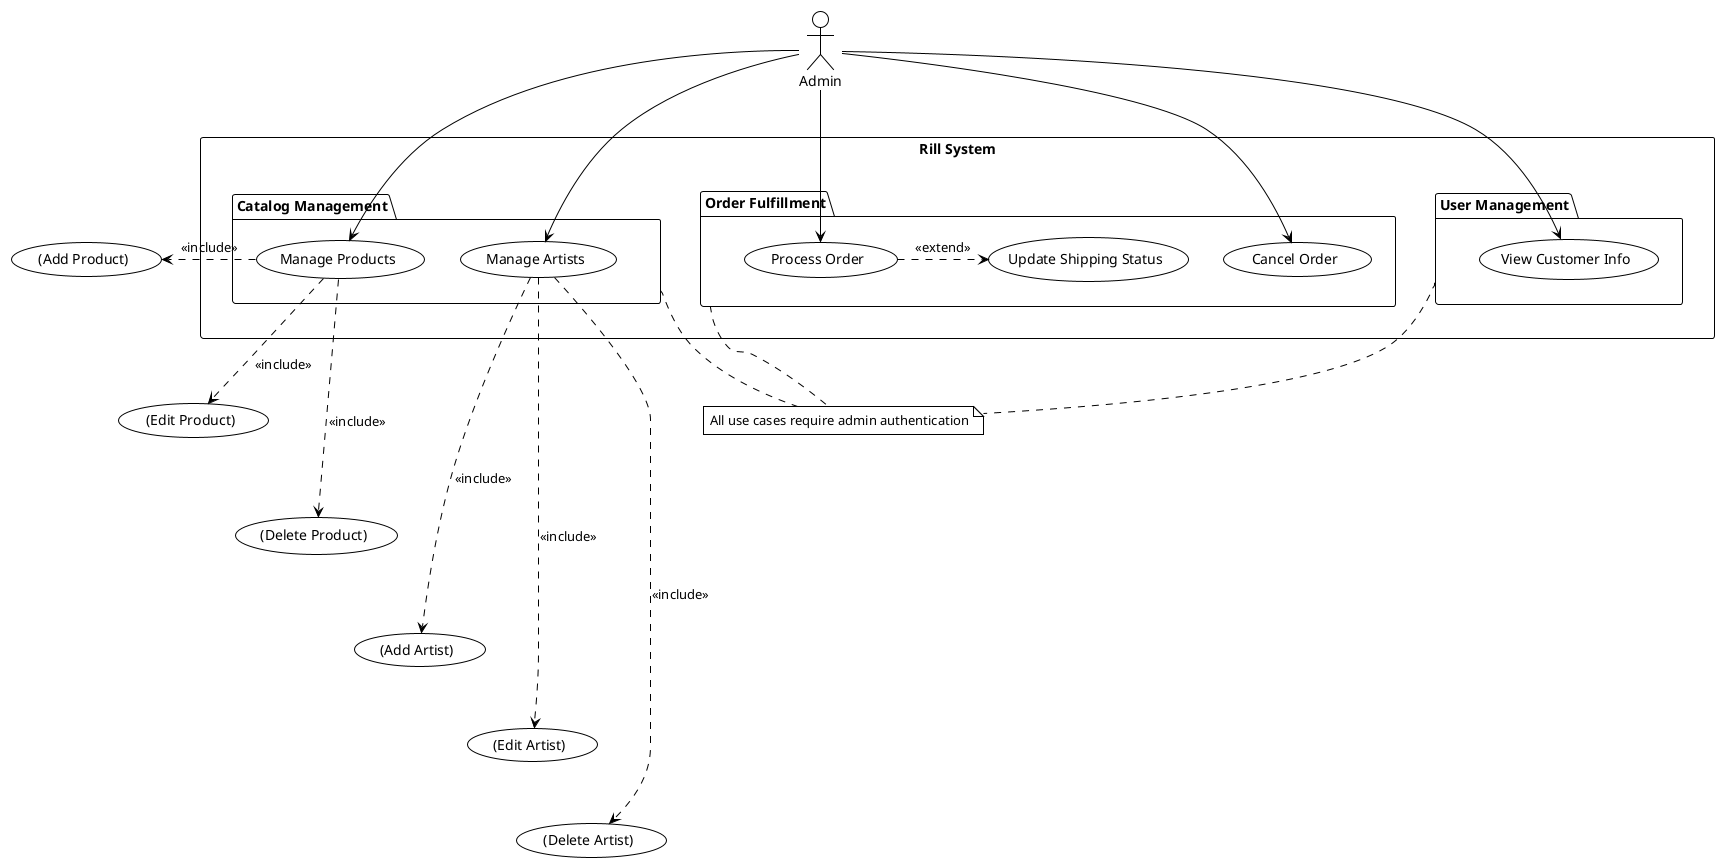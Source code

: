 @startuml "UC-3: Admin Functions - Final Clean Layout"
!theme plain

actor Admin

' --- 1. ĐỊNH NGHĨA CÁC PHẦN TỬ ---
rectangle "Rill System" {
  package "Catalog Management" {
    usecase "Manage Products" as UC_Products
    usecase "Manage Artists" as UC_Artists
  }
  package "Order Fulfillment" {
    usecase "Process Order" as UC_Process
    usecase "Update Shipping Status" as UC_UpdateStatus
    usecase "Cancel Order" as UC_Cancel
  }
  package "User Management" {
    usecase "View Customer Info" as UC_Users
  }
}

usecase "(Add Product)" as AddProd
usecase "(Edit Product)" as EditProd
usecase "(Delete Product)" as DelProd
usecase "(Add Artist)" as AddArtist
usecase "(Edit Artist)" as EditArtist
usecase "(Delete Artist)" as DelArtist

' --- 2. SẮP XẾP BỐ CỤC BẰNG LIÊN KẾT ẨN (SỬA LỖI TẠI ĐÂY) ---
' Thay vì nhóm, ta nối phần tử cuối của package trước với phần tử đầu của package sau
UC_Artists -[hidden]right- UC_Process
UC_Cancel -[hidden]right- UC_Users

' Sắp xếp các use case con thành cột bên phải
UC_Products -[hidden]right- AddProd
AddProd -[hidden]down- EditProd
EditProd -[hidden]down- DelProd
DelProd -[hidden]down- AddArtist
AddArtist -[hidden]down- EditArtist
EditArtist -[hidden]down- DelArtist

' --- 3. VẼ CÁC MỐI QUAN HỆ HỢP LỆ ---
Admin --> UC_Products
Admin --> UC_Artists
Admin --> UC_Process
Admin --> UC_Cancel
Admin --> UC_Users

UC_Process .right.> UC_UpdateStatus : <<extend>>

UC_Products .right.> AddProd   : <<include>>
UC_Products .right.> EditProd  : <<include>>
UC_Products .right.> DelProd   : <<include>>
UC_Artists .right.> AddArtist : <<include>>
UC_Artists .right.> EditArtist: <<include>>
UC_Artists .right.> DelArtist : <<include>>

' --- 4. GHI CHÚ ---
note "All use cases require admin authentication" as AuthNote
(Catalog Management) .. AuthNote
(Order Fulfillment) .. AuthNote
(User Management) .. AuthNote

@enduml
